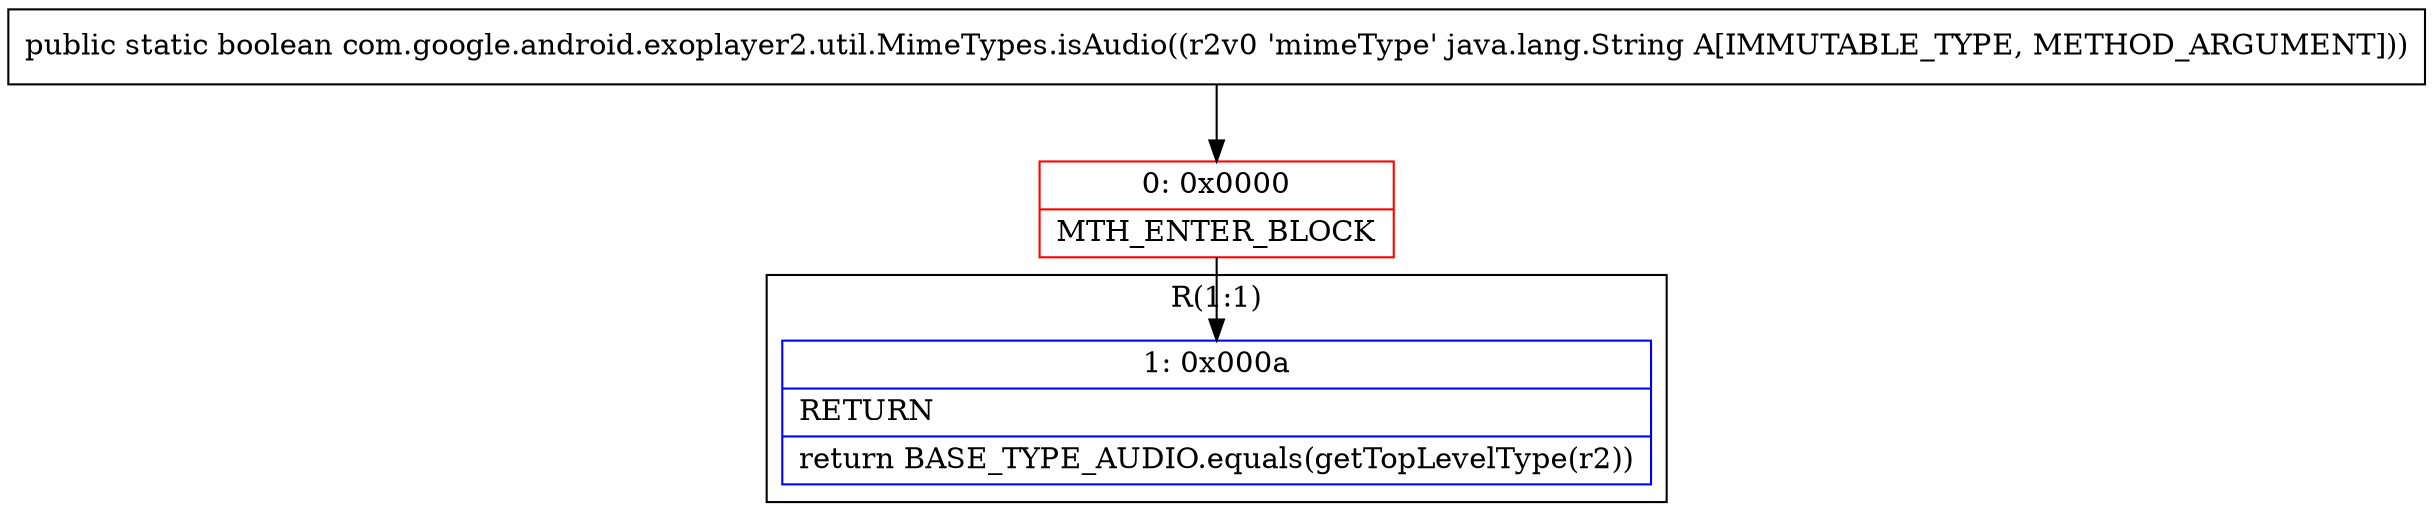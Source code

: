digraph "CFG forcom.google.android.exoplayer2.util.MimeTypes.isAudio(Ljava\/lang\/String;)Z" {
subgraph cluster_Region_1549099633 {
label = "R(1:1)";
node [shape=record,color=blue];
Node_1 [shape=record,label="{1\:\ 0x000a|RETURN\l|return BASE_TYPE_AUDIO.equals(getTopLevelType(r2))\l}"];
}
Node_0 [shape=record,color=red,label="{0\:\ 0x0000|MTH_ENTER_BLOCK\l}"];
MethodNode[shape=record,label="{public static boolean com.google.android.exoplayer2.util.MimeTypes.isAudio((r2v0 'mimeType' java.lang.String A[IMMUTABLE_TYPE, METHOD_ARGUMENT])) }"];
MethodNode -> Node_0;
Node_0 -> Node_1;
}

